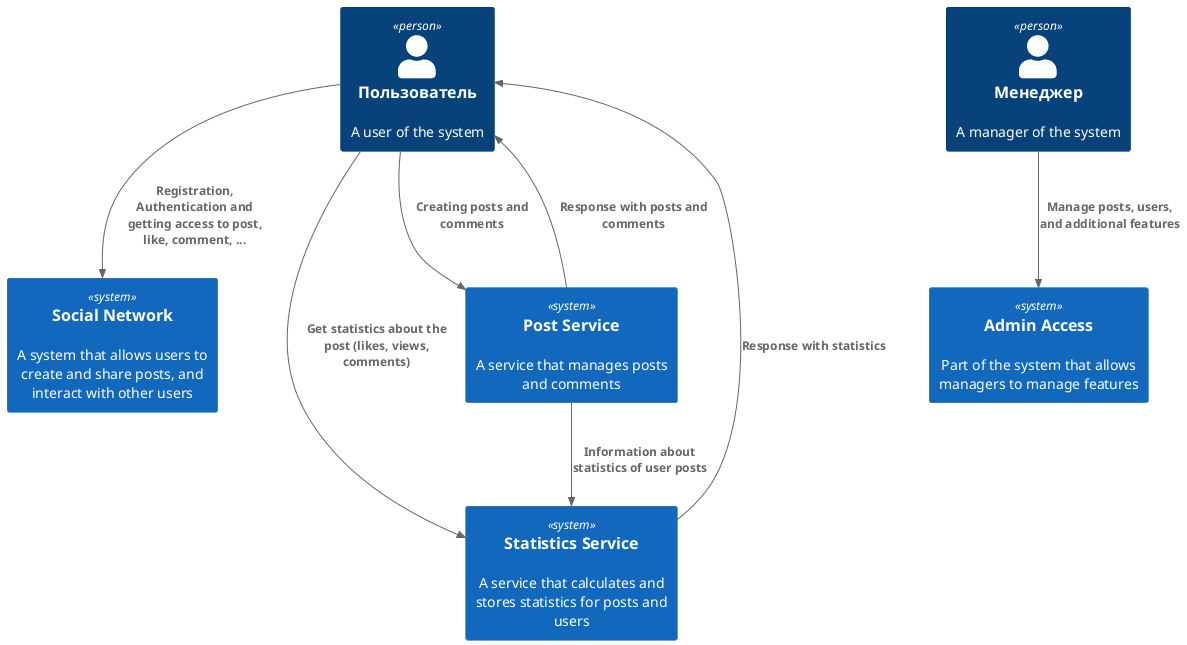 @startuml
!include <C4/C4_Context.puml>

Person(user, "Пользователь", "A user of the system")
Person(manager, "Менеджер", "A manager of the system")

System(admin, "Admin Access", "Part of the system that allows managers to manage features")
System(socialNetwork, "Social Network", "A system that allows users to create and share posts, and interact with other users")
System(statistics, "Statistics Service", "A service that calculates and stores statistics for posts and users")
System(post, "Post Service", "A service that manages posts and comments")

Rel(manager, admin, "Manage posts, users, and additional features")
Rel(user, socialNetwork, "Registration, Authentication and getting access to post, like, comment, ...")

Rel(user, post, "Creating posts and comments")
Rel(post, user, "Response with posts and comments")

Rel(user, statistics, "Get statistics about the post (likes, views, comments)")
Rel(statistics, user, "Response with statistics")

Rel(post, statistics, "Information about statistics of user posts")

@enduml
